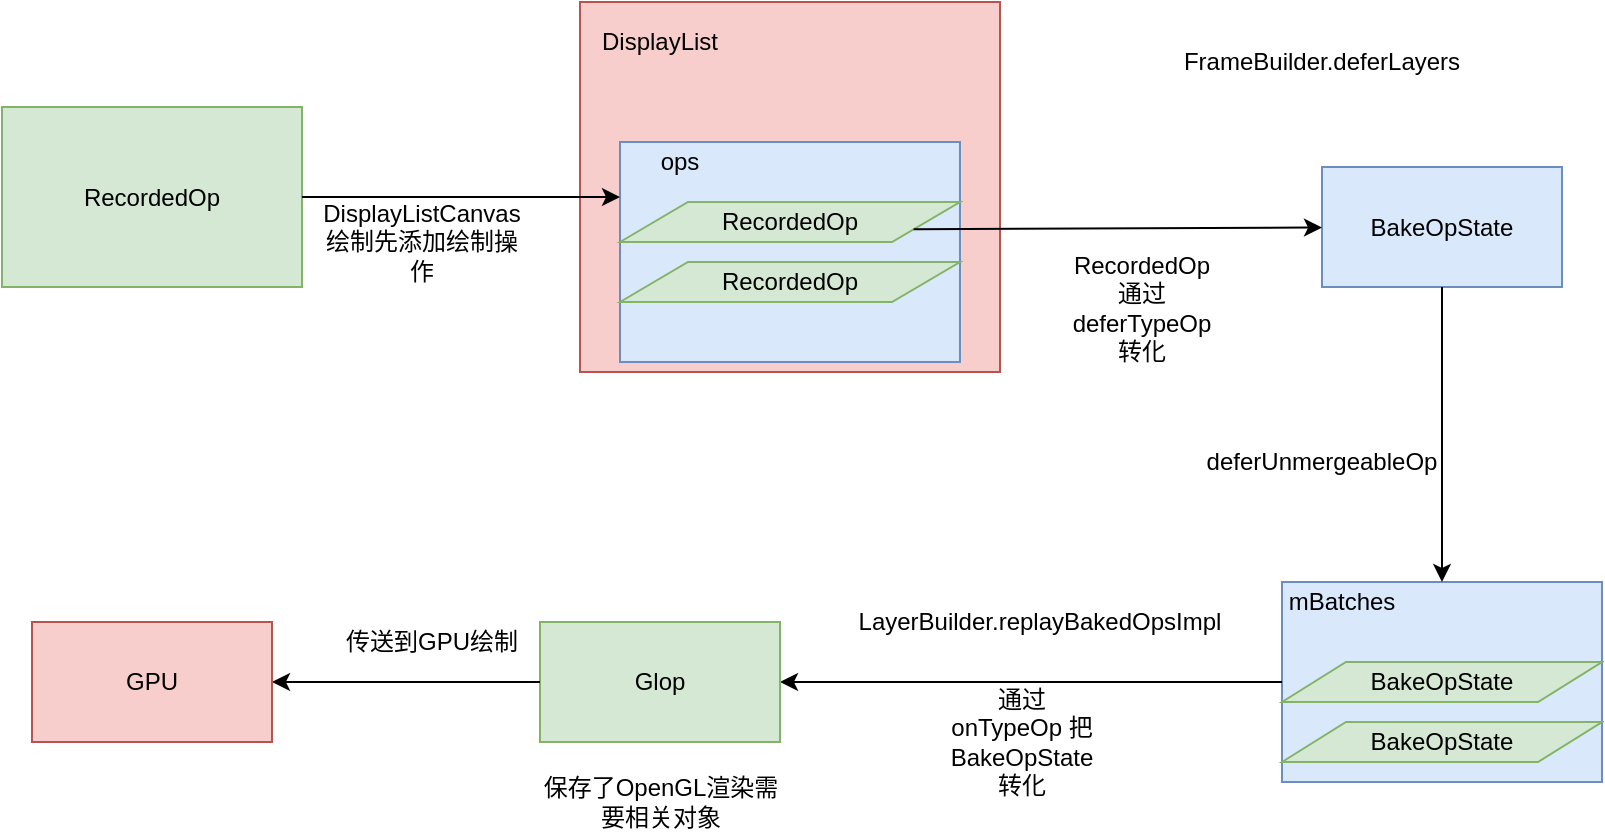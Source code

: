 <mxfile version="13.4.1" type="device"><diagram id="BDhfPQk1HxkcnhHNiO3F" name="Page-1"><mxGraphModel dx="946" dy="525" grid="1" gridSize="10" guides="1" tooltips="1" connect="1" arrows="1" fold="1" page="1" pageScale="1" pageWidth="827" pageHeight="1169" math="0" shadow="0"><root><mxCell id="0"/><mxCell id="1" parent="0"/><mxCell id="7DvEE2tbxXT6541bQ5gy-1" value="RecordedOp" style="rounded=0;whiteSpace=wrap;html=1;fillColor=#d5e8d4;strokeColor=#82b366;" parent="1" vertex="1"><mxGeometry x="20" y="172.5" width="150" height="90" as="geometry"/></mxCell><mxCell id="mFx8VZfSoxy73y8dg2JX-1" value="" style="rounded=0;whiteSpace=wrap;html=1;fillColor=#f8cecc;strokeColor=#b85450;" vertex="1" parent="1"><mxGeometry x="309" y="120" width="210" height="185" as="geometry"/></mxCell><mxCell id="mFx8VZfSoxy73y8dg2JX-2" value="DisplayList" style="text;html=1;strokeColor=none;fillColor=none;align=center;verticalAlign=middle;whiteSpace=wrap;rounded=0;" vertex="1" parent="1"><mxGeometry x="329" y="130" width="40" height="20" as="geometry"/></mxCell><mxCell id="mFx8VZfSoxy73y8dg2JX-3" value="" style="rounded=0;whiteSpace=wrap;html=1;fillColor=#dae8fc;strokeColor=#6c8ebf;" vertex="1" parent="1"><mxGeometry x="329" y="190" width="170" height="110" as="geometry"/></mxCell><mxCell id="mFx8VZfSoxy73y8dg2JX-4" value="&lt;span&gt;RecordedOp&lt;/span&gt;" style="shape=parallelogram;perimeter=parallelogramPerimeter;whiteSpace=wrap;html=1;fillColor=#d5e8d4;strokeColor=#82b366;" vertex="1" parent="1"><mxGeometry x="329" y="220" width="170" height="20" as="geometry"/></mxCell><mxCell id="mFx8VZfSoxy73y8dg2JX-5" value="&lt;span&gt;RecordedOp&lt;/span&gt;" style="shape=parallelogram;perimeter=parallelogramPerimeter;whiteSpace=wrap;html=1;fillColor=#d5e8d4;strokeColor=#82b366;" vertex="1" parent="1"><mxGeometry x="329" y="250" width="170" height="20" as="geometry"/></mxCell><mxCell id="mFx8VZfSoxy73y8dg2JX-6" value="ops" style="text;html=1;strokeColor=none;fillColor=none;align=center;verticalAlign=middle;whiteSpace=wrap;rounded=0;" vertex="1" parent="1"><mxGeometry x="339" y="190" width="40" height="20" as="geometry"/></mxCell><mxCell id="mFx8VZfSoxy73y8dg2JX-7" value="" style="endArrow=classic;html=1;exitX=1;exitY=0.5;exitDx=0;exitDy=0;entryX=0;entryY=0.25;entryDx=0;entryDy=0;" edge="1" parent="1" source="7DvEE2tbxXT6541bQ5gy-1" target="mFx8VZfSoxy73y8dg2JX-3"><mxGeometry width="50" height="50" relative="1" as="geometry"><mxPoint x="390" y="320" as="sourcePoint"/><mxPoint x="440" y="270" as="targetPoint"/></mxGeometry></mxCell><mxCell id="mFx8VZfSoxy73y8dg2JX-8" value="DisplayListCanvas绘制先添加绘制操作" style="text;html=1;strokeColor=none;fillColor=none;align=center;verticalAlign=middle;whiteSpace=wrap;rounded=0;" vertex="1" parent="1"><mxGeometry x="210" y="230" width="40" height="20" as="geometry"/></mxCell><mxCell id="mFx8VZfSoxy73y8dg2JX-9" value="&lt;span&gt;BakeOpState&lt;/span&gt;" style="rounded=0;whiteSpace=wrap;html=1;fillColor=#dae8fc;strokeColor=#6c8ebf;" vertex="1" parent="1"><mxGeometry x="680" y="202.5" width="120" height="60" as="geometry"/></mxCell><mxCell id="mFx8VZfSoxy73y8dg2JX-10" value="" style="endArrow=classic;html=1;exitX=1;exitY=0.75;exitDx=0;exitDy=0;" edge="1" parent="1" source="mFx8VZfSoxy73y8dg2JX-4" target="mFx8VZfSoxy73y8dg2JX-9"><mxGeometry width="50" height="50" relative="1" as="geometry"><mxPoint x="390" y="320" as="sourcePoint"/><mxPoint x="440" y="270" as="targetPoint"/></mxGeometry></mxCell><mxCell id="mFx8VZfSoxy73y8dg2JX-11" value="FrameBuilder.deferLayers" style="text;html=1;strokeColor=none;fillColor=none;align=center;verticalAlign=middle;whiteSpace=wrap;rounded=0;" vertex="1" parent="1"><mxGeometry x="660" y="140" width="40" height="20" as="geometry"/></mxCell><mxCell id="mFx8VZfSoxy73y8dg2JX-13" value="RecordedOp通过deferTypeOp转化" style="text;html=1;strokeColor=none;fillColor=none;align=center;verticalAlign=middle;whiteSpace=wrap;rounded=0;" vertex="1" parent="1"><mxGeometry x="570" y="262.5" width="40" height="20" as="geometry"/></mxCell><mxCell id="mFx8VZfSoxy73y8dg2JX-14" value="" style="rounded=0;whiteSpace=wrap;html=1;fillColor=#dae8fc;strokeColor=#6c8ebf;" vertex="1" parent="1"><mxGeometry x="660" y="410" width="160" height="100" as="geometry"/></mxCell><mxCell id="mFx8VZfSoxy73y8dg2JX-15" value="" style="endArrow=classic;html=1;exitX=0.5;exitY=1;exitDx=0;exitDy=0;entryX=0.5;entryY=0;entryDx=0;entryDy=0;" edge="1" parent="1" source="mFx8VZfSoxy73y8dg2JX-9" target="mFx8VZfSoxy73y8dg2JX-14"><mxGeometry width="50" height="50" relative="1" as="geometry"><mxPoint x="390" y="320" as="sourcePoint"/><mxPoint x="440" y="270" as="targetPoint"/></mxGeometry></mxCell><mxCell id="mFx8VZfSoxy73y8dg2JX-16" value="deferUnmergeableOp" style="text;html=1;strokeColor=none;fillColor=none;align=center;verticalAlign=middle;whiteSpace=wrap;rounded=0;" vertex="1" parent="1"><mxGeometry x="660" y="340" width="40" height="20" as="geometry"/></mxCell><mxCell id="mFx8VZfSoxy73y8dg2JX-17" value="mBatches" style="text;html=1;strokeColor=none;fillColor=none;align=center;verticalAlign=middle;whiteSpace=wrap;rounded=0;" vertex="1" parent="1"><mxGeometry x="670" y="410" width="40" height="20" as="geometry"/></mxCell><mxCell id="mFx8VZfSoxy73y8dg2JX-18" value="BakeOpState" style="shape=parallelogram;perimeter=parallelogramPerimeter;whiteSpace=wrap;html=1;fillColor=#d5e8d4;strokeColor=#82b366;" vertex="1" parent="1"><mxGeometry x="660" y="450" width="160" height="20" as="geometry"/></mxCell><mxCell id="mFx8VZfSoxy73y8dg2JX-19" value="BakeOpState" style="shape=parallelogram;perimeter=parallelogramPerimeter;whiteSpace=wrap;html=1;fillColor=#d5e8d4;strokeColor=#82b366;" vertex="1" parent="1"><mxGeometry x="660" y="480" width="160" height="20" as="geometry"/></mxCell><mxCell id="mFx8VZfSoxy73y8dg2JX-20" value="" style="endArrow=classic;html=1;exitX=0;exitY=0.5;exitDx=0;exitDy=0;" edge="1" parent="1" source="mFx8VZfSoxy73y8dg2JX-14" target="mFx8VZfSoxy73y8dg2JX-21"><mxGeometry width="50" height="50" relative="1" as="geometry"><mxPoint x="390" y="320" as="sourcePoint"/><mxPoint x="440" y="460" as="targetPoint"/></mxGeometry></mxCell><mxCell id="mFx8VZfSoxy73y8dg2JX-21" value="Glop" style="rounded=0;whiteSpace=wrap;html=1;fillColor=#d5e8d4;strokeColor=#82b366;" vertex="1" parent="1"><mxGeometry x="289" y="430" width="120" height="60" as="geometry"/></mxCell><mxCell id="mFx8VZfSoxy73y8dg2JX-22" value="LayerBuilder.replayBakedOpsImpl" style="text;html=1;strokeColor=none;fillColor=none;align=center;verticalAlign=middle;whiteSpace=wrap;rounded=0;" vertex="1" parent="1"><mxGeometry x="519" y="420" width="40" height="20" as="geometry"/></mxCell><mxCell id="mFx8VZfSoxy73y8dg2JX-23" value="通过onTypeOp 把BakeOpState转化" style="text;html=1;strokeColor=none;fillColor=none;align=center;verticalAlign=middle;whiteSpace=wrap;rounded=0;" vertex="1" parent="1"><mxGeometry x="510" y="480" width="40" height="20" as="geometry"/></mxCell><mxCell id="mFx8VZfSoxy73y8dg2JX-24" value="" style="endArrow=classic;html=1;exitX=0;exitY=0.5;exitDx=0;exitDy=0;entryX=1;entryY=0.5;entryDx=0;entryDy=0;" edge="1" parent="1" source="mFx8VZfSoxy73y8dg2JX-21" target="mFx8VZfSoxy73y8dg2JX-25"><mxGeometry width="50" height="50" relative="1" as="geometry"><mxPoint x="390" y="320" as="sourcePoint"/><mxPoint x="130" y="460" as="targetPoint"/></mxGeometry></mxCell><mxCell id="mFx8VZfSoxy73y8dg2JX-25" value="GPU" style="rounded=0;whiteSpace=wrap;html=1;fillColor=#f8cecc;strokeColor=#b85450;" vertex="1" parent="1"><mxGeometry x="35" y="430" width="120" height="60" as="geometry"/></mxCell><mxCell id="mFx8VZfSoxy73y8dg2JX-26" value="传送到GPU绘制" style="text;html=1;strokeColor=none;fillColor=none;align=center;verticalAlign=middle;whiteSpace=wrap;rounded=0;" vertex="1" parent="1"><mxGeometry x="190" y="430" width="90" height="20" as="geometry"/></mxCell><mxCell id="mFx8VZfSoxy73y8dg2JX-27" value="保存了OpenGL渲染需要相关对象" style="text;html=1;strokeColor=none;fillColor=none;align=center;verticalAlign=middle;whiteSpace=wrap;rounded=0;" vertex="1" parent="1"><mxGeometry x="283.5" y="510" width="131" height="20" as="geometry"/></mxCell></root></mxGraphModel></diagram></mxfile>